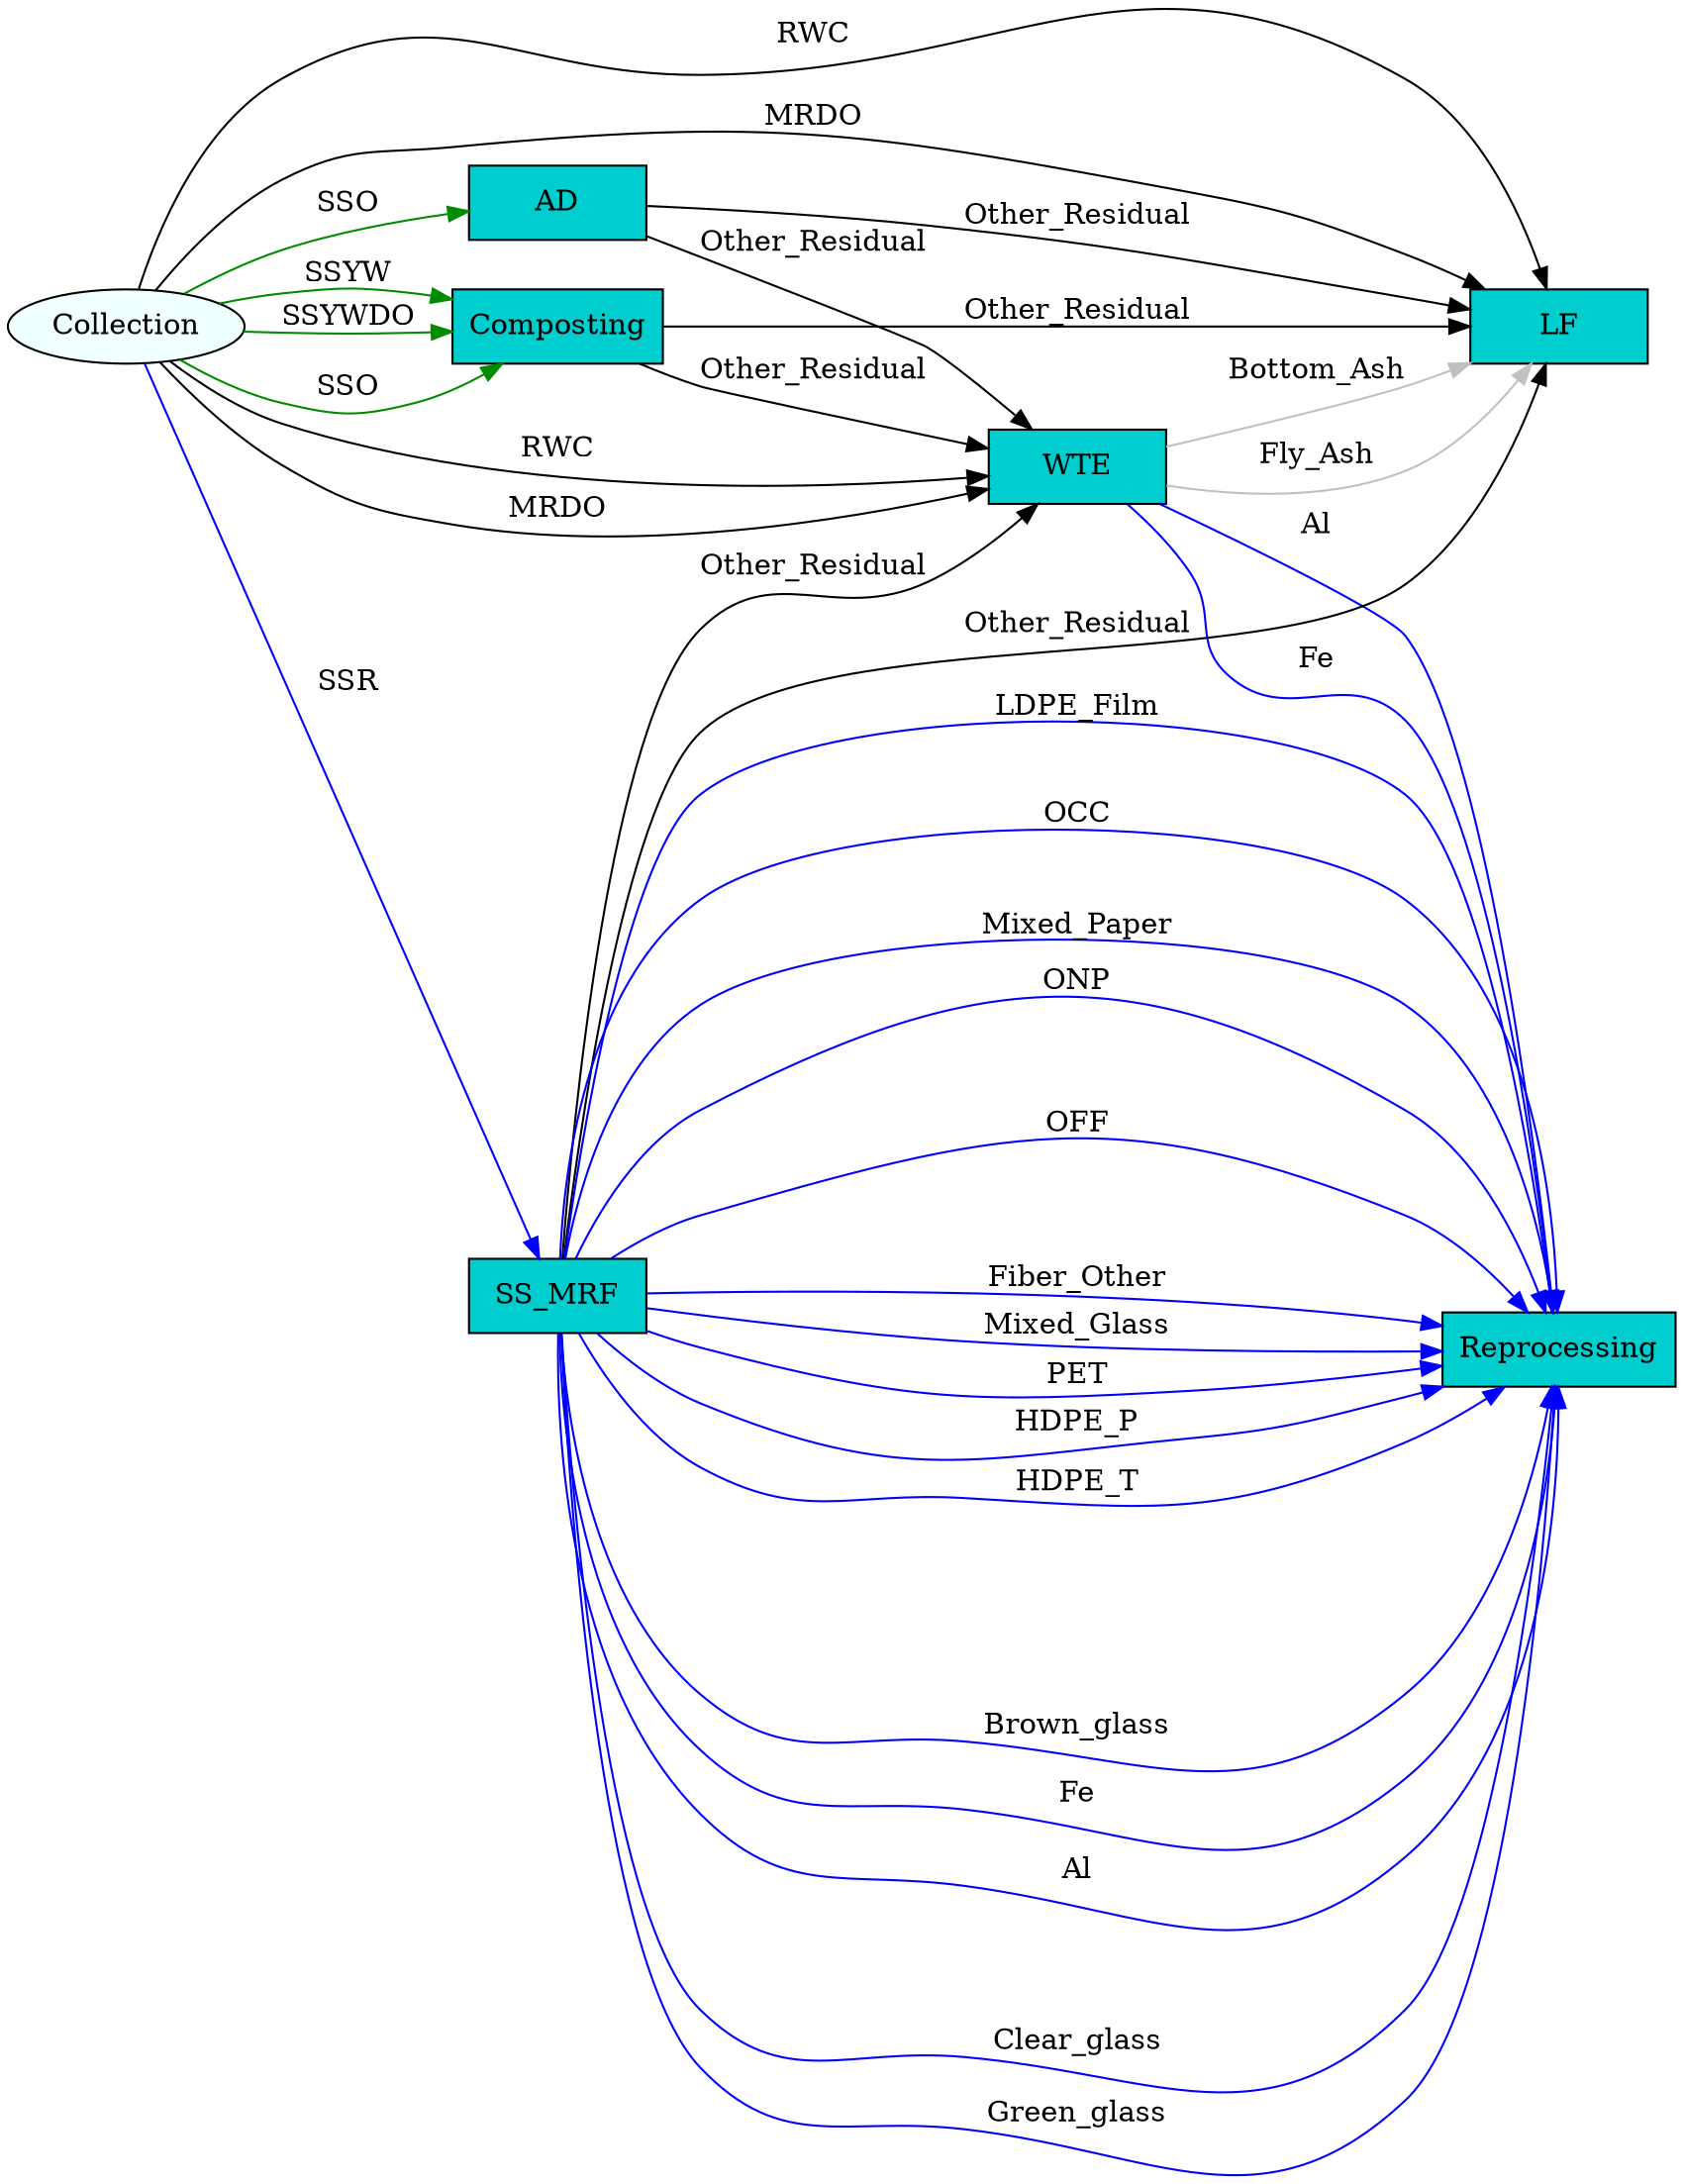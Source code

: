 digraph SWM_network_optimization {
	graph [rankdir=LR]
	LF [fillcolor=cyan3 shape=rectangle style=filled width=1.2]
	Composting [fillcolor=cyan3 shape=rectangle style=filled width=1.2]
	AD [fillcolor=cyan3 shape=rectangle style=filled width=1.2]
	WTE [fillcolor=cyan3 shape=rectangle style=filled width=1.2]
	SS_MRF [fillcolor=cyan3 shape=rectangle style=filled width=1.2]
	Reprocessing [fillcolor=cyan3 shape=rectangle style=filled width=1.2]
	Collection [fillcolor=azure shape=oval style=filled width=1.2]
	Composting -> LF [label=Other_Residual color=black]
	Composting -> WTE [label=Other_Residual color=black]
	AD -> LF [label=Other_Residual color=black]
	AD -> WTE [label=Other_Residual color=black]
	SS_MRF -> LF [label=Other_Residual color=black]
	SS_MRF -> WTE [label=Other_Residual color=black]
	Collection -> LF [label=RWC color=black]
	Collection -> WTE [label=RWC color=black]
	Collection -> Composting [label=SSO color=green4]
	Collection -> AD [label=SSO color=green4]
	Collection -> LF [label=MRDO color=black]
	Collection -> WTE [label=MRDO color=black]
	WTE -> LF [label=Bottom_Ash color=gray]
	WTE -> LF [label=Fly_Ash color=gray]
	WTE -> Reprocessing [label=Al color=blue]
	WTE -> Reprocessing [label=Fe color=blue]
	SS_MRF -> Reprocessing [label=LDPE_Film color=blue]
	SS_MRF -> Reprocessing [label=OCC color=blue]
	SS_MRF -> Reprocessing [label=Mixed_Paper color=blue]
	SS_MRF -> Reprocessing [label=ONP color=blue]
	SS_MRF -> Reprocessing [label=OFF color=blue]
	SS_MRF -> Reprocessing [label=Fiber_Other color=blue]
	SS_MRF -> Reprocessing [label=Brown_glass color=blue]
	SS_MRF -> Reprocessing [label=Clear_glass color=blue]
	SS_MRF -> Reprocessing [label=Green_glass color=blue]
	SS_MRF -> Reprocessing [label=Mixed_Glass color=blue]
	SS_MRF -> Reprocessing [label=PET color=blue]
	SS_MRF -> Reprocessing [label=HDPE_P color=blue]
	SS_MRF -> Reprocessing [label=HDPE_T color=blue]
	SS_MRF -> Reprocessing [label=Fe color=blue]
	SS_MRF -> Reprocessing [label=Al color=blue]
	Collection -> SS_MRF [label=SSR color=blue]
	Collection -> Composting [label=SSYW color=green4]
	Collection -> Composting [label=SSYWDO color=green4]
}
